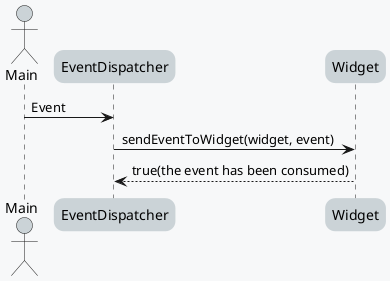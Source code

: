@startuml
' Copyright 2019-2020 MicroEJ Corp. All rights reserved.
' This library is provided in source code for use, modification and test, subject to license terms.
' Any modification of the source code will break MicroEJ Corp. warranties on the whole library.


skinparam backgroundColor #f7f8f9
skinparam roundcorner 20
skinparam linetype ortho
skinparam Shadowing false
skinparam Participant {
	BackgroundColor #cbd3d7
	BorderColor #cbd3d7
	FontColor automatic
	FontName Source Sans Pro
}
skinparam SequenceDivider {
	FontColor automatic
	BackgroundColor #ee502e
	BorderColor #ee502e
}

actor Main #cbd3d7
participant EventDispatcher
Main -> EventDispatcher : Event
EventDispatcher -> Widget : sendEventToWidget(widget, event)
EventDispatcher <-- Widget : true(the event has been consumed)
@enduml